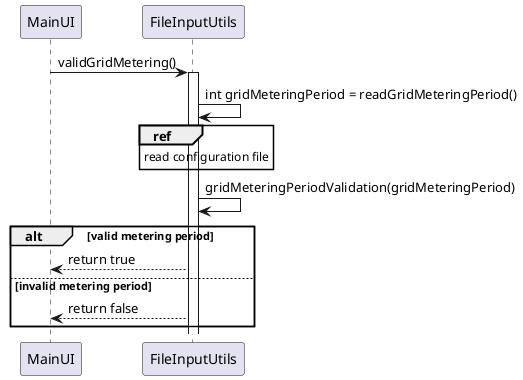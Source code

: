 US051 As an Administrator, I want to define the metering period for grids (in minutes) using a configuration file. It is assumed the first metering period starts at 00:00. The sum of all periods in the day must be 24:00.

@startuml
MainUI -> FileInputUtils: validGridMetering()
activate FileInputUtils

FileInputUtils -> FileInputUtils: int gridMeteringPeriod = readGridMeteringPeriod()
ref over FileInputUtils
read configuration file
end ref
FileInputUtils -> FileInputUtils: gridMeteringPeriodValidation(gridMeteringPeriod)

alt valid metering period
FileInputUtils --> MainUI: return true

else invalid metering period
FileInputUtils --> MainUI: return false

end
@enduml
